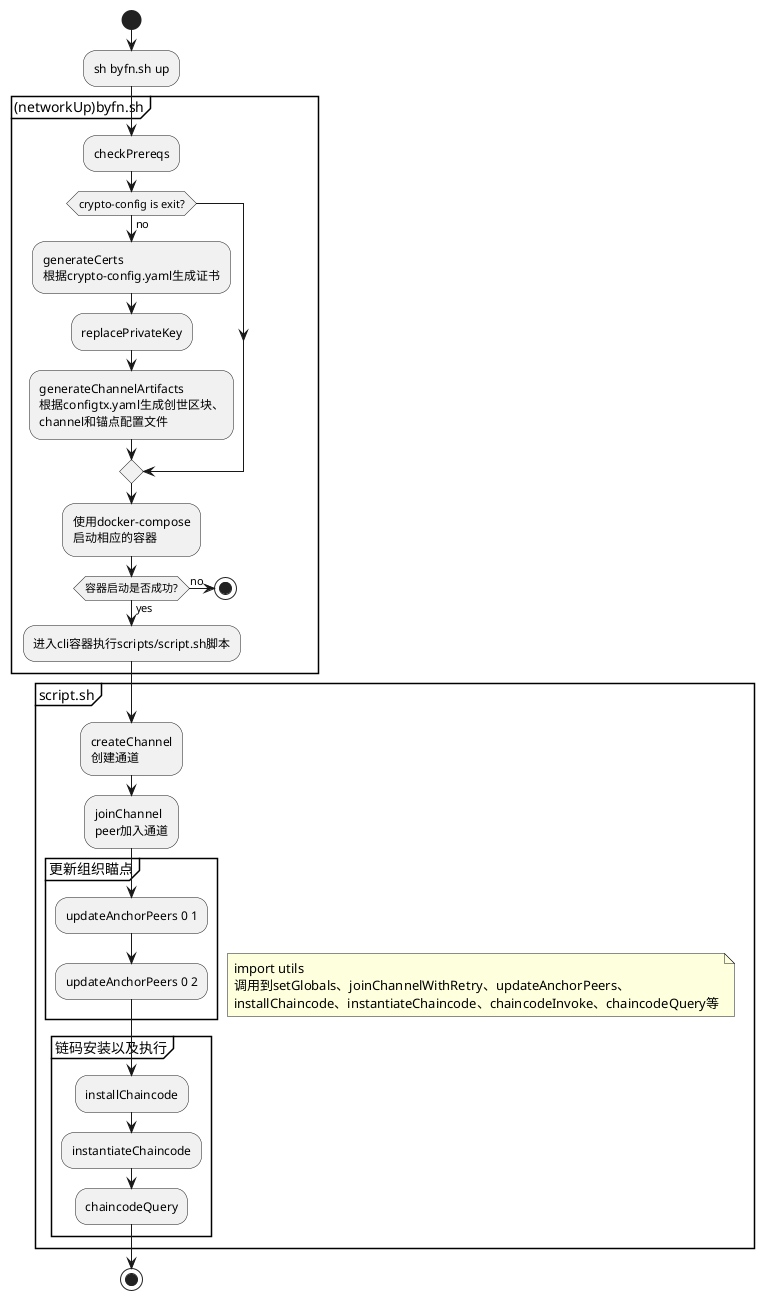 @startuml
start
:sh byfn.sh up;
partition (networkUp)byfn.sh {
    :checkPrereqs;
    if (crypto-config is exit?) then (no)
    :generateCerts
    根据crypto-config.yaml生成证书;
    :replacePrivateKey;
    :generateChannelArtifacts
    根据configtx.yaml生成创世区块、
    channel和锚点配置文件;
    endif
    :使用docker-compose
    启动相应的容器;
    if (容器启动是否成功?) then (no)
    stop
    else (yes)
    :进入cli容器执行scripts/script.sh脚本;
    endif
}

partition script.sh {
    note right
    import utils
    调用到setGlobals、joinChannelWithRetry、updateAnchorPeers、
    installChaincode、instantiateChaincode、chaincodeInvoke、chaincodeQuery等
    end note
    :createChannel
    创建通道;
    :joinChannel
    peer加入通道;
    partition 更新组织瞄点 {
        :updateAnchorPeers 0 1;
        :updateAnchorPeers 0 2;
    }
    partition 链码安装以及执行 {
        :installChaincode;
        :instantiateChaincode;
        :chaincodeQuery;
    }
}

stop
@enduml